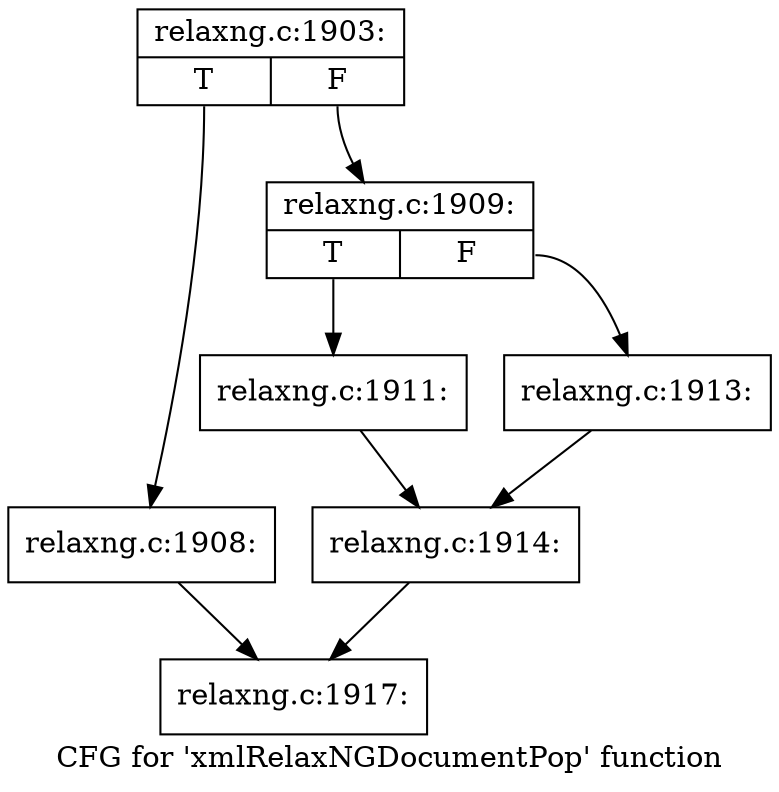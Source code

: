 digraph "CFG for 'xmlRelaxNGDocumentPop' function" {
	label="CFG for 'xmlRelaxNGDocumentPop' function";

	Node0x3bd74a0 [shape=record,label="{relaxng.c:1903:|{<s0>T|<s1>F}}"];
	Node0x3bd74a0:s0 -> Node0x3bd7740;
	Node0x3bd74a0:s1 -> Node0x3bd7790;
	Node0x3bd7740 [shape=record,label="{relaxng.c:1908:}"];
	Node0x3bd7740 -> Node0x3bdbf20;
	Node0x3bd7790 [shape=record,label="{relaxng.c:1909:|{<s0>T|<s1>F}}"];
	Node0x3bd7790:s0 -> Node0x3bdcde0;
	Node0x3bd7790:s1 -> Node0x3bdce80;
	Node0x3bdcde0 [shape=record,label="{relaxng.c:1911:}"];
	Node0x3bdcde0 -> Node0x3bdce30;
	Node0x3bdce80 [shape=record,label="{relaxng.c:1913:}"];
	Node0x3bdce80 -> Node0x3bdce30;
	Node0x3bdce30 [shape=record,label="{relaxng.c:1914:}"];
	Node0x3bdce30 -> Node0x3bdbf20;
	Node0x3bdbf20 [shape=record,label="{relaxng.c:1917:}"];
}
